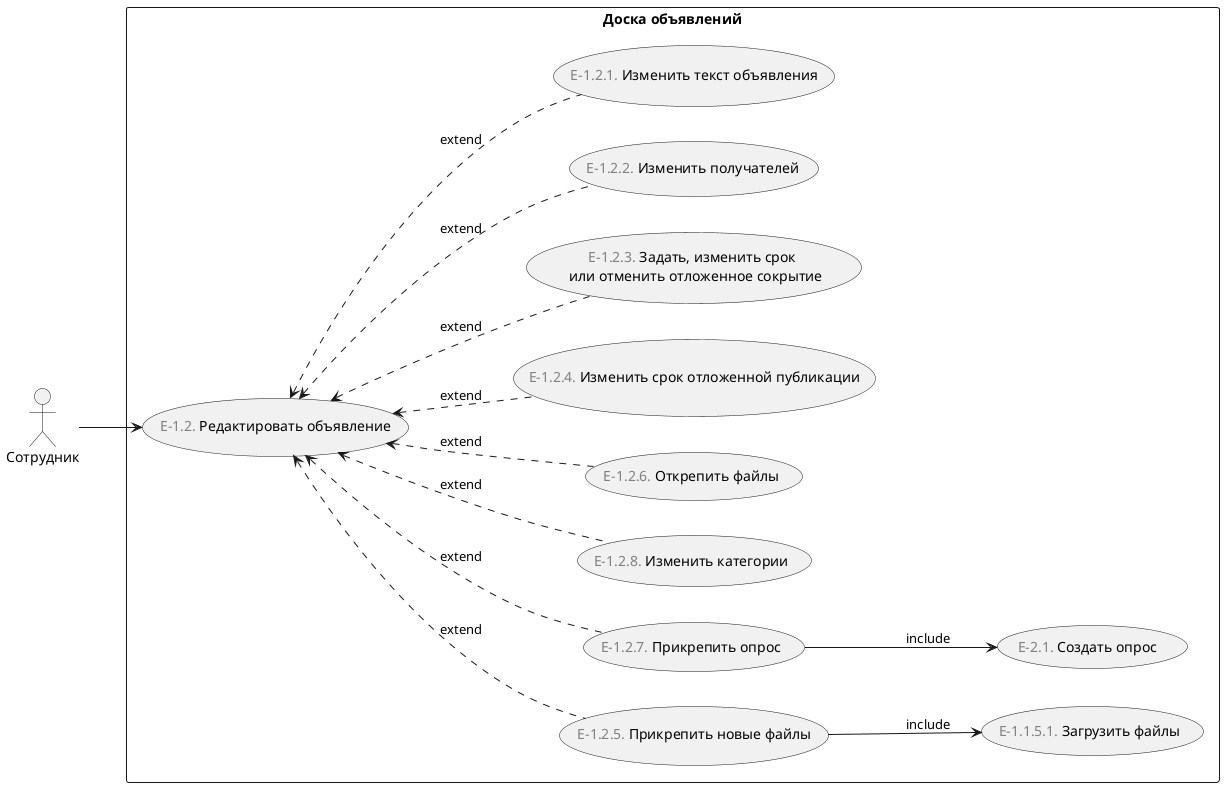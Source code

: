 ﻿@startuml
'https://plantuml.com/use-case-diagram

left to right direction

:Сотрудник: as employee

rectangle "Доска объявлений" {
    (<font color="gray">E-1.2.</font> Редактировать объявление) as edit_announcement
    (<font color="gray">E-1.2.5.</font> Прикрепить новые файлы) as add_new_files
    (<font color="gray">E-1.2.7.</font> Прикрепить опрос) as add_survey
    (<font color="gray">E-1.2.8.</font> Изменить категории) as edit_categories

    employee --> edit_announcement
     
    edit_announcement <.. edit_categories : extend
    edit_announcement <.. (<font color="gray">E-1.2.6.</font> Открепить файлы) : extend
    edit_announcement <.. add_new_files : extend
    edit_announcement <.. add_survey : extend
    edit_announcement <.. (<font color="gray">E-1.2.4.</font> Изменить срок отложенной публикации) : extend
    edit_announcement <.. (<font color="gray">E-1.2.3.</font> Задать, изменить срок \n или отменить отложенное сокрытие) : extend
    edit_announcement <.. (<font color="gray">E-1.2.2.</font> Изменить получателей) : extend
    edit_announcement <.. (<font color="gray">E-1.2.1.</font> Изменить текст объявления) : extend
    
    add_new_files --> (<font color="gray">E-1.1.5.1.</font> Загрузить файлы) : include
    add_survey --> (<font color="gray">E-2.1.</font> Создать опрос ) : include
}
@enduml